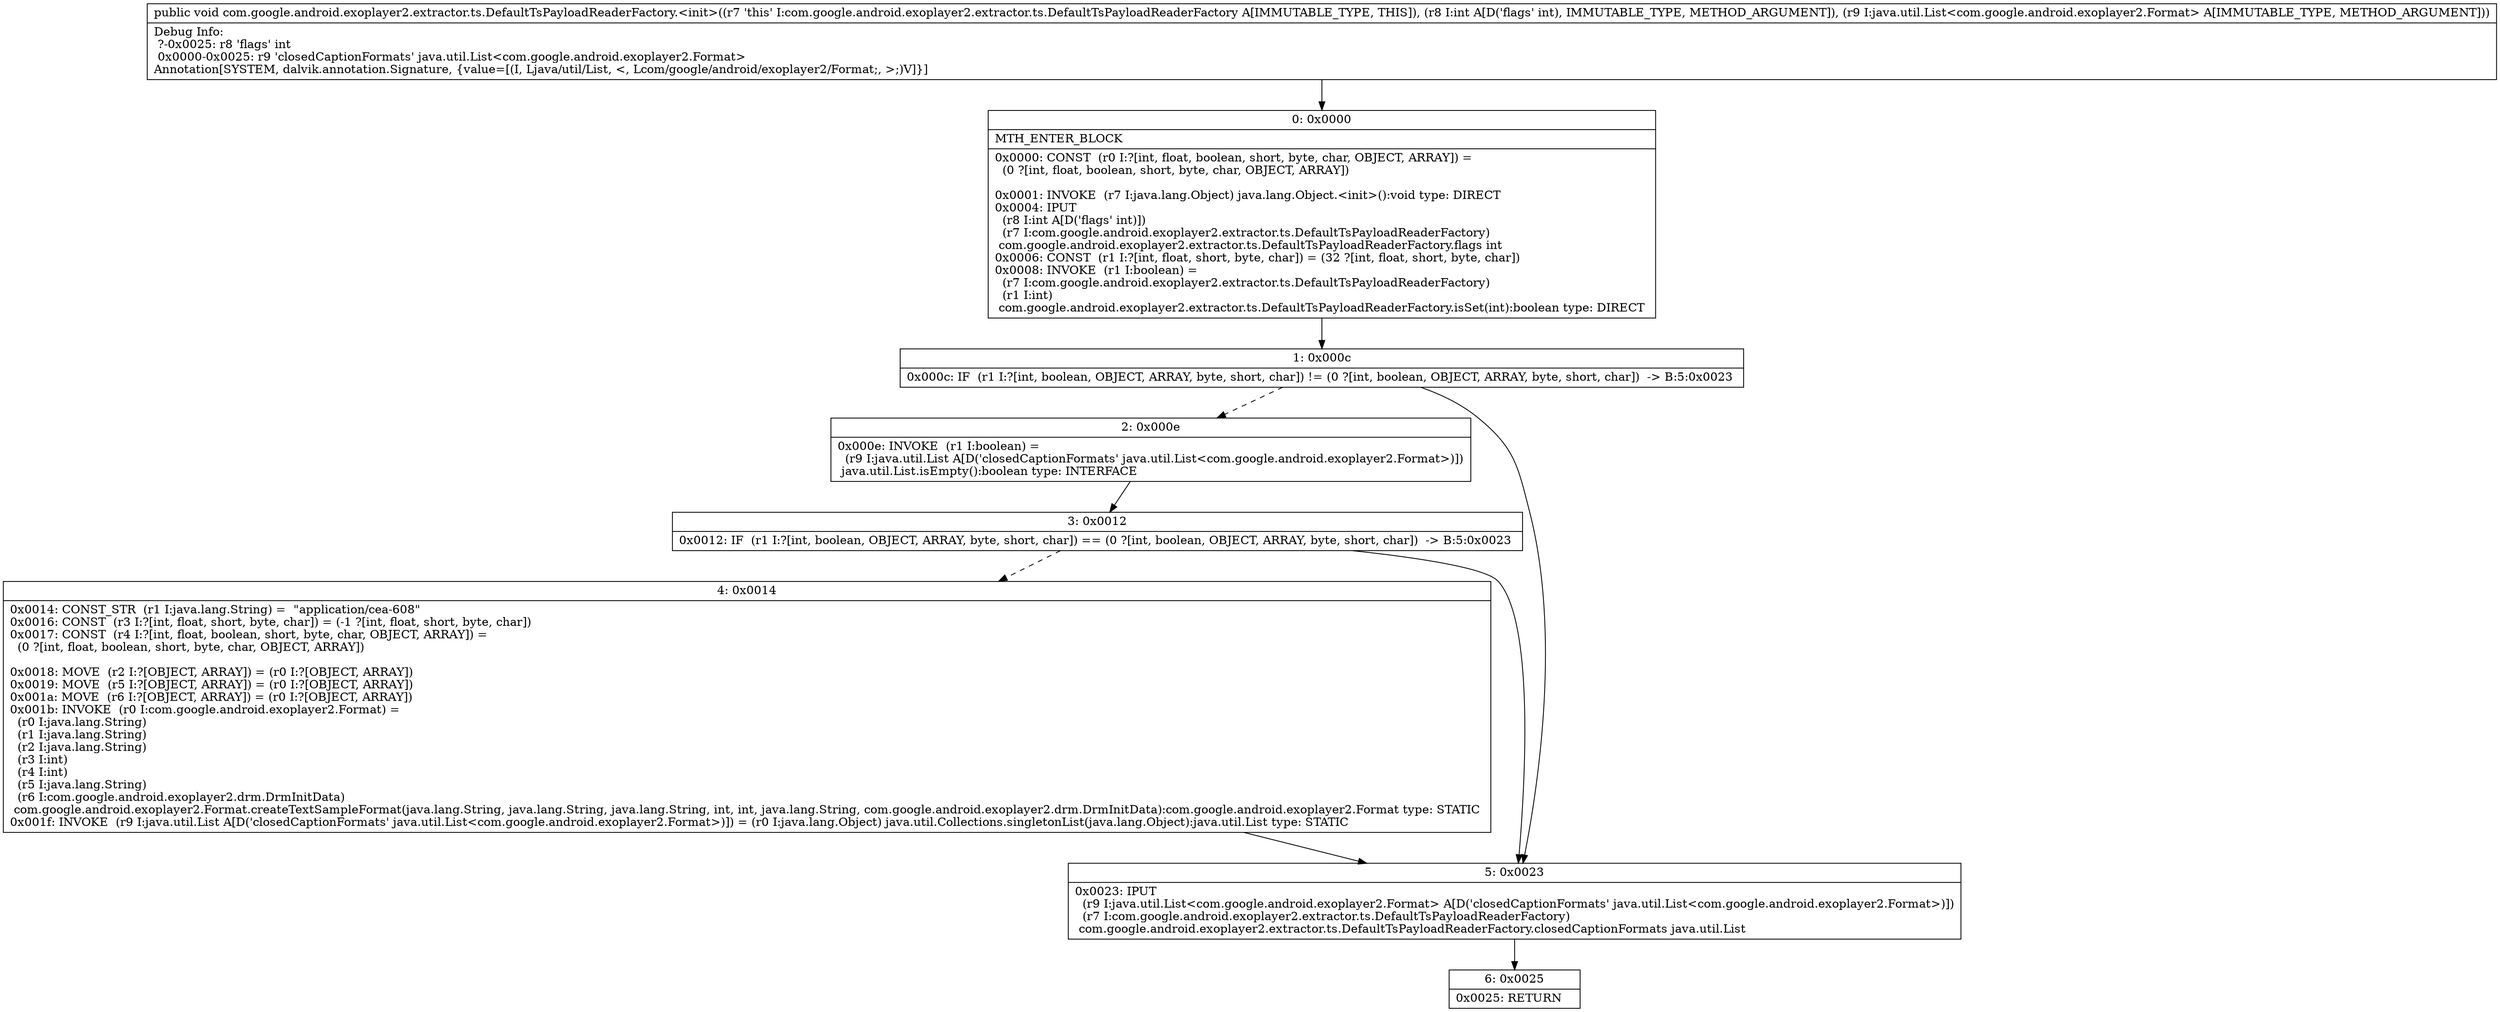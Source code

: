 digraph "CFG forcom.google.android.exoplayer2.extractor.ts.DefaultTsPayloadReaderFactory.\<init\>(ILjava\/util\/List;)V" {
Node_0 [shape=record,label="{0\:\ 0x0000|MTH_ENTER_BLOCK\l|0x0000: CONST  (r0 I:?[int, float, boolean, short, byte, char, OBJECT, ARRAY]) = \l  (0 ?[int, float, boolean, short, byte, char, OBJECT, ARRAY])\l \l0x0001: INVOKE  (r7 I:java.lang.Object) java.lang.Object.\<init\>():void type: DIRECT \l0x0004: IPUT  \l  (r8 I:int A[D('flags' int)])\l  (r7 I:com.google.android.exoplayer2.extractor.ts.DefaultTsPayloadReaderFactory)\l com.google.android.exoplayer2.extractor.ts.DefaultTsPayloadReaderFactory.flags int \l0x0006: CONST  (r1 I:?[int, float, short, byte, char]) = (32 ?[int, float, short, byte, char]) \l0x0008: INVOKE  (r1 I:boolean) = \l  (r7 I:com.google.android.exoplayer2.extractor.ts.DefaultTsPayloadReaderFactory)\l  (r1 I:int)\l com.google.android.exoplayer2.extractor.ts.DefaultTsPayloadReaderFactory.isSet(int):boolean type: DIRECT \l}"];
Node_1 [shape=record,label="{1\:\ 0x000c|0x000c: IF  (r1 I:?[int, boolean, OBJECT, ARRAY, byte, short, char]) != (0 ?[int, boolean, OBJECT, ARRAY, byte, short, char])  \-\> B:5:0x0023 \l}"];
Node_2 [shape=record,label="{2\:\ 0x000e|0x000e: INVOKE  (r1 I:boolean) = \l  (r9 I:java.util.List A[D('closedCaptionFormats' java.util.List\<com.google.android.exoplayer2.Format\>)])\l java.util.List.isEmpty():boolean type: INTERFACE \l}"];
Node_3 [shape=record,label="{3\:\ 0x0012|0x0012: IF  (r1 I:?[int, boolean, OBJECT, ARRAY, byte, short, char]) == (0 ?[int, boolean, OBJECT, ARRAY, byte, short, char])  \-\> B:5:0x0023 \l}"];
Node_4 [shape=record,label="{4\:\ 0x0014|0x0014: CONST_STR  (r1 I:java.lang.String) =  \"application\/cea\-608\" \l0x0016: CONST  (r3 I:?[int, float, short, byte, char]) = (\-1 ?[int, float, short, byte, char]) \l0x0017: CONST  (r4 I:?[int, float, boolean, short, byte, char, OBJECT, ARRAY]) = \l  (0 ?[int, float, boolean, short, byte, char, OBJECT, ARRAY])\l \l0x0018: MOVE  (r2 I:?[OBJECT, ARRAY]) = (r0 I:?[OBJECT, ARRAY]) \l0x0019: MOVE  (r5 I:?[OBJECT, ARRAY]) = (r0 I:?[OBJECT, ARRAY]) \l0x001a: MOVE  (r6 I:?[OBJECT, ARRAY]) = (r0 I:?[OBJECT, ARRAY]) \l0x001b: INVOKE  (r0 I:com.google.android.exoplayer2.Format) = \l  (r0 I:java.lang.String)\l  (r1 I:java.lang.String)\l  (r2 I:java.lang.String)\l  (r3 I:int)\l  (r4 I:int)\l  (r5 I:java.lang.String)\l  (r6 I:com.google.android.exoplayer2.drm.DrmInitData)\l com.google.android.exoplayer2.Format.createTextSampleFormat(java.lang.String, java.lang.String, java.lang.String, int, int, java.lang.String, com.google.android.exoplayer2.drm.DrmInitData):com.google.android.exoplayer2.Format type: STATIC \l0x001f: INVOKE  (r9 I:java.util.List A[D('closedCaptionFormats' java.util.List\<com.google.android.exoplayer2.Format\>)]) = (r0 I:java.lang.Object) java.util.Collections.singletonList(java.lang.Object):java.util.List type: STATIC \l}"];
Node_5 [shape=record,label="{5\:\ 0x0023|0x0023: IPUT  \l  (r9 I:java.util.List\<com.google.android.exoplayer2.Format\> A[D('closedCaptionFormats' java.util.List\<com.google.android.exoplayer2.Format\>)])\l  (r7 I:com.google.android.exoplayer2.extractor.ts.DefaultTsPayloadReaderFactory)\l com.google.android.exoplayer2.extractor.ts.DefaultTsPayloadReaderFactory.closedCaptionFormats java.util.List \l}"];
Node_6 [shape=record,label="{6\:\ 0x0025|0x0025: RETURN   \l}"];
MethodNode[shape=record,label="{public void com.google.android.exoplayer2.extractor.ts.DefaultTsPayloadReaderFactory.\<init\>((r7 'this' I:com.google.android.exoplayer2.extractor.ts.DefaultTsPayloadReaderFactory A[IMMUTABLE_TYPE, THIS]), (r8 I:int A[D('flags' int), IMMUTABLE_TYPE, METHOD_ARGUMENT]), (r9 I:java.util.List\<com.google.android.exoplayer2.Format\> A[IMMUTABLE_TYPE, METHOD_ARGUMENT]))  | Debug Info:\l  ?\-0x0025: r8 'flags' int\l  0x0000\-0x0025: r9 'closedCaptionFormats' java.util.List\<com.google.android.exoplayer2.Format\>\lAnnotation[SYSTEM, dalvik.annotation.Signature, \{value=[(I, Ljava\/util\/List, \<, Lcom\/google\/android\/exoplayer2\/Format;, \>;)V]\}]\l}"];
MethodNode -> Node_0;
Node_0 -> Node_1;
Node_1 -> Node_2[style=dashed];
Node_1 -> Node_5;
Node_2 -> Node_3;
Node_3 -> Node_4[style=dashed];
Node_3 -> Node_5;
Node_4 -> Node_5;
Node_5 -> Node_6;
}

